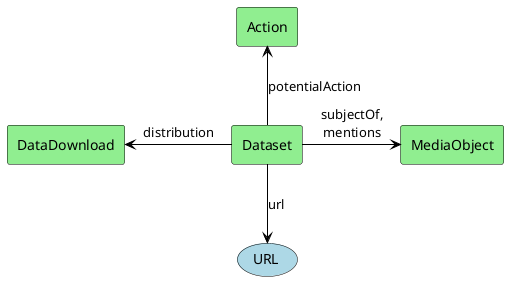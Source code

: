 @startuml

!define Class agent
!define Property usecase

skinparam Property {
BackgroundColor LightBlue
BorderColor Black
  ArrowColor Black
  linetype Ortho
}

skinparam Class {
BackgroundColor LightGreen
BorderColor Black
ArrowColor Black
linetype Ortho
}

Class Dataset
Class DataDownload
Class MediaObject
Class Action


Dataset -down-> (URL) : "url"

Dataset -right-> MediaObject : "subjectOf,\nmentions"

Dataset -left-> DataDownload : "distribution"

Dataset -up-> Action : "potentialAction"




@enduml
